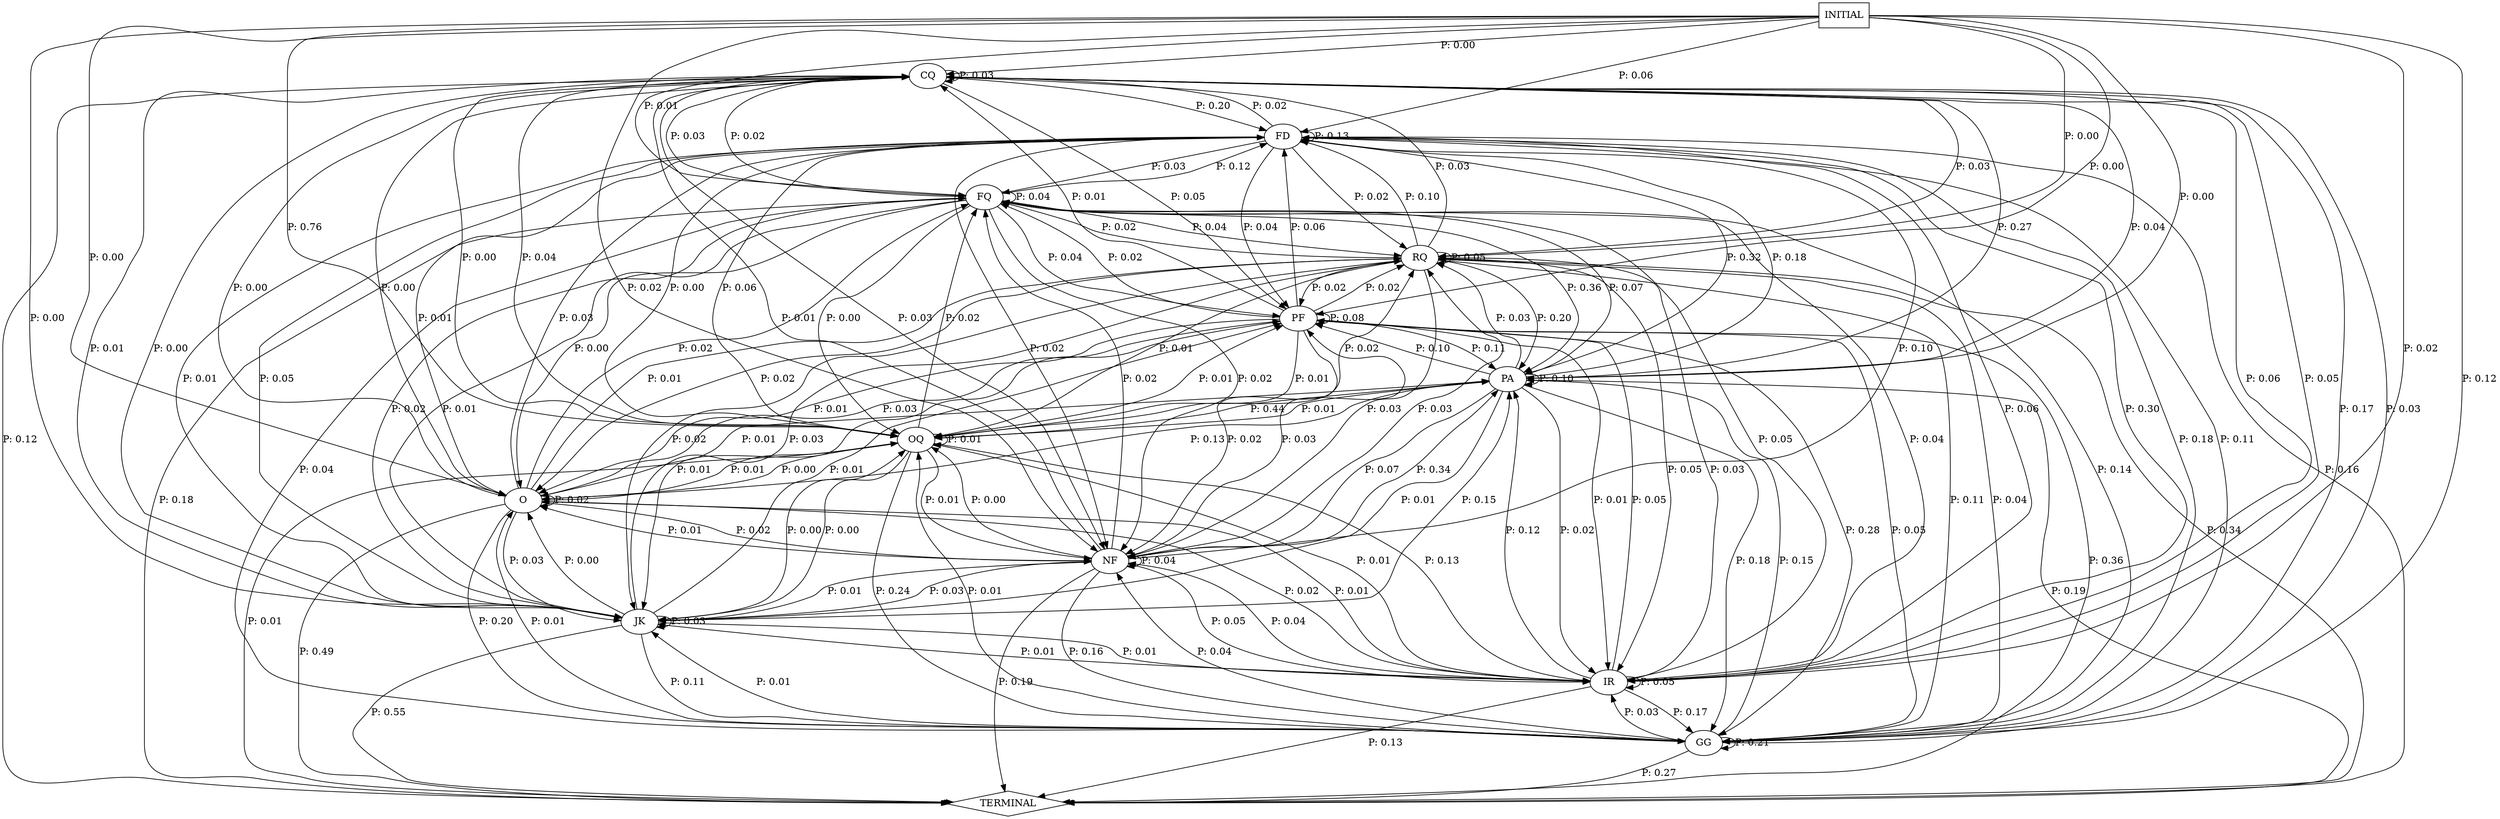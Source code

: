 digraph G {
  0 [label="CQ"];
  1 [label="FD"];
  2 [label="FQ"];
  3 [label="GG"];
  4 [label="IR"];
  5 [label="JK"];
  6 [label="NF"];
  7 [label="O"];
  8 [label="OQ"];
  9 [label="PA"];
  10 [label="PF"];
  11 [label="RQ"];
  12 [label="TERMINAL",shape=diamond];
  13 [label="INITIAL",shape=box];
0->0 [label="P: 0.03"];
0->1 [label="P: 0.20"];
0->2 [label="P: 0.03"];
0->3 [label="P: 0.17"];
0->4 [label="P: 0.06"];
0->5 [label="P: 0.01"];
0->6 [label="P: 0.03"];
0->7 [label="P: 0.00"];
0->8 [label="P: 0.00"];
0->9 [label="P: 0.27"];
0->10 [label="P: 0.05"];
0->11 [label="P: 0.03"];
0->12 [label="P: 0.12"];
1->0 [label="P: 0.02"];
1->1 [label="P: 0.13"];
1->2 [label="P: 0.03"];
1->3 [label="P: 0.18"];
1->4 [label="P: 0.06"];
1->5 [label="P: 0.01"];
1->6 [label="P: 0.02"];
1->7 [label="P: 0.01"];
1->8 [label="P: 0.00"];
1->9 [label="P: 0.32"];
1->10 [label="P: 0.04"];
1->11 [label="P: 0.02"];
1->12 [label="P: 0.16"];
2->0 [label="P: 0.02"];
2->1 [label="P: 0.12"];
2->2 [label="P: 0.04"];
2->3 [label="P: 0.14"];
2->4 [label="P: 0.04"];
2->5 [label="P: 0.01"];
2->6 [label="P: 0.02"];
2->7 [label="P: 0.00"];
2->8 [label="P: 0.00"];
2->9 [label="P: 0.36"];
2->10 [label="P: 0.04"];
2->11 [label="P: 0.04"];
2->12 [label="P: 0.18"];
3->0 [label="P: 0.03"];
3->1 [label="P: 0.11"];
3->2 [label="P: 0.04"];
3->3 [label="P: 0.21"];
3->4 [label="P: 0.03"];
3->5 [label="P: 0.01"];
3->6 [label="P: 0.04"];
3->7 [label="P: 0.01"];
3->8 [label="P: 0.01"];
3->9 [label="P: 0.15"];
3->10 [label="P: 0.05"];
3->11 [label="P: 0.04"];
3->12 [label="P: 0.27"];
4->0 [label="P: 0.05"];
4->1 [label="P: 0.30"];
4->2 [label="P: 0.05"];
4->3 [label="P: 0.17"];
4->4 [label="P: 0.05"];
4->5 [label="P: 0.01"];
4->6 [label="P: 0.04"];
4->7 [label="P: 0.01"];
4->8 [label="P: 0.01"];
4->9 [label="P: 0.12"];
4->10 [label="P: 0.05"];
4->11 [label="P: 0.03"];
4->12 [label="P: 0.13"];
5->0 [label="P: 0.00"];
5->1 [label="P: 0.05"];
5->2 [label="P: 0.02"];
5->3 [label="P: 0.11"];
5->4 [label="P: 0.01"];
5->5 [label="P: 0.03"];
5->6 [label="P: 0.03"];
5->7 [label="P: 0.00"];
5->8 [label="P: 0.00"];
5->9 [label="P: 0.15"];
5->10 [label="P: 0.01"];
5->11 [label="P: 0.03"];
5->12 [label="P: 0.55"];
6->0 [label="P: 0.01"];
6->1 [label="P: 0.10"];
6->2 [label="P: 0.02"];
6->3 [label="P: 0.16"];
6->4 [label="P: 0.05"];
6->5 [label="P: 0.01"];
6->6 [label="P: 0.04"];
6->7 [label="P: 0.01"];
6->8 [label="P: 0.00"];
6->9 [label="P: 0.34"];
6->10 [label="P: 0.03"];
6->11 [label="P: 0.03"];
6->12 [label="P: 0.19"];
7->0 [label="P: 0.00"];
7->1 [label="P: 0.03"];
7->2 [label="P: 0.02"];
7->3 [label="P: 0.20"];
7->4 [label="P: 0.02"];
7->5 [label="P: 0.03"];
7->6 [label="P: 0.02"];
7->7 [label="P: 0.02"];
7->8 [label="P: 0.01"];
7->9 [label="P: 0.13"];
7->10 [label="P: 0.03"];
7->11 [label="P: 0.01"];
7->12 [label="P: 0.49"];
8->0 [label="P: 0.04"];
8->1 [label="P: 0.06"];
8->2 [label="P: 0.02"];
8->3 [label="P: 0.24"];
8->4 [label="P: 0.13"];
8->5 [label="P: 0.00"];
8->6 [label="P: 0.01"];
8->7 [label="P: 0.00"];
8->8 [label="P: 0.01"];
8->9 [label="P: 0.44"];
8->10 [label="P: 0.01"];
8->11 [label="P: 0.02"];
8->12 [label="P: 0.01"];
9->0 [label="P: 0.04"];
9->1 [label="P: 0.18"];
9->2 [label="P: 0.07"];
9->3 [label="P: 0.18"];
9->4 [label="P: 0.02"];
9->5 [label="P: 0.01"];
9->6 [label="P: 0.07"];
9->7 [label="P: 0.01"];
9->8 [label="P: 0.01"];
9->9 [label="P: 0.10"];
9->10 [label="P: 0.10"];
9->11 [label="P: 0.03"];
9->12 [label="P: 0.19"];
10->0 [label="P: 0.01"];
10->1 [label="P: 0.06"];
10->2 [label="P: 0.02"];
10->3 [label="P: 0.28"];
10->4 [label="P: 0.01"];
10->5 [label="P: 0.01"];
10->6 [label="P: 0.02"];
10->7 [label="P: 0.01"];
10->8 [label="P: 0.01"];
10->9 [label="P: 0.11"];
10->10 [label="P: 0.08"];
10->11 [label="P: 0.02"];
10->12 [label="P: 0.36"];
11->0 [label="P: 0.03"];
11->1 [label="P: 0.10"];
11->2 [label="P: 0.02"];
11->3 [label="P: 0.11"];
11->4 [label="P: 0.05"];
11->5 [label="P: 0.02"];
11->6 [label="P: 0.03"];
11->7 [label="P: 0.02"];
11->8 [label="P: 0.01"];
11->9 [label="P: 0.20"];
11->10 [label="P: 0.02"];
11->11 [label="P: 0.05"];
11->12 [label="P: 0.34"];
13->0 [label="P: 0.00"];
13->1 [label="P: 0.06"];
13->2 [label="P: 0.01"];
13->3 [label="P: 0.12"];
13->4 [label="P: 0.02"];
13->5 [label="P: 0.00"];
13->6 [label="P: 0.02"];
13->7 [label="P: 0.00"];
13->8 [label="P: 0.76"];
13->9 [label="P: 0.00"];
13->10 [label="P: 0.00"];
13->11 [label="P: 0.00"];
}
